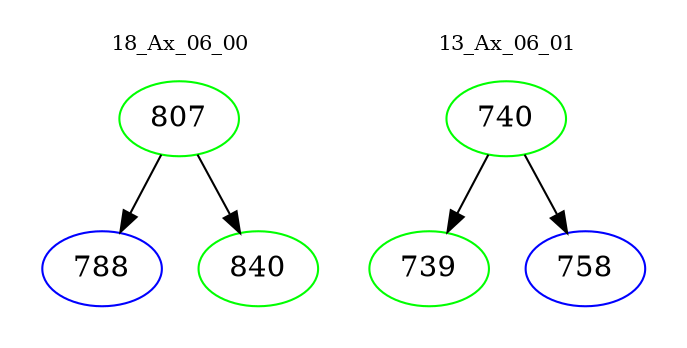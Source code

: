 digraph{
subgraph cluster_0 {
color = white
label = "18_Ax_06_00";
fontsize=10;
T0_807 [label="807", color="green"]
T0_807 -> T0_788 [color="black"]
T0_788 [label="788", color="blue"]
T0_807 -> T0_840 [color="black"]
T0_840 [label="840", color="green"]
}
subgraph cluster_1 {
color = white
label = "13_Ax_06_01";
fontsize=10;
T1_740 [label="740", color="green"]
T1_740 -> T1_739 [color="black"]
T1_739 [label="739", color="green"]
T1_740 -> T1_758 [color="black"]
T1_758 [label="758", color="blue"]
}
}
